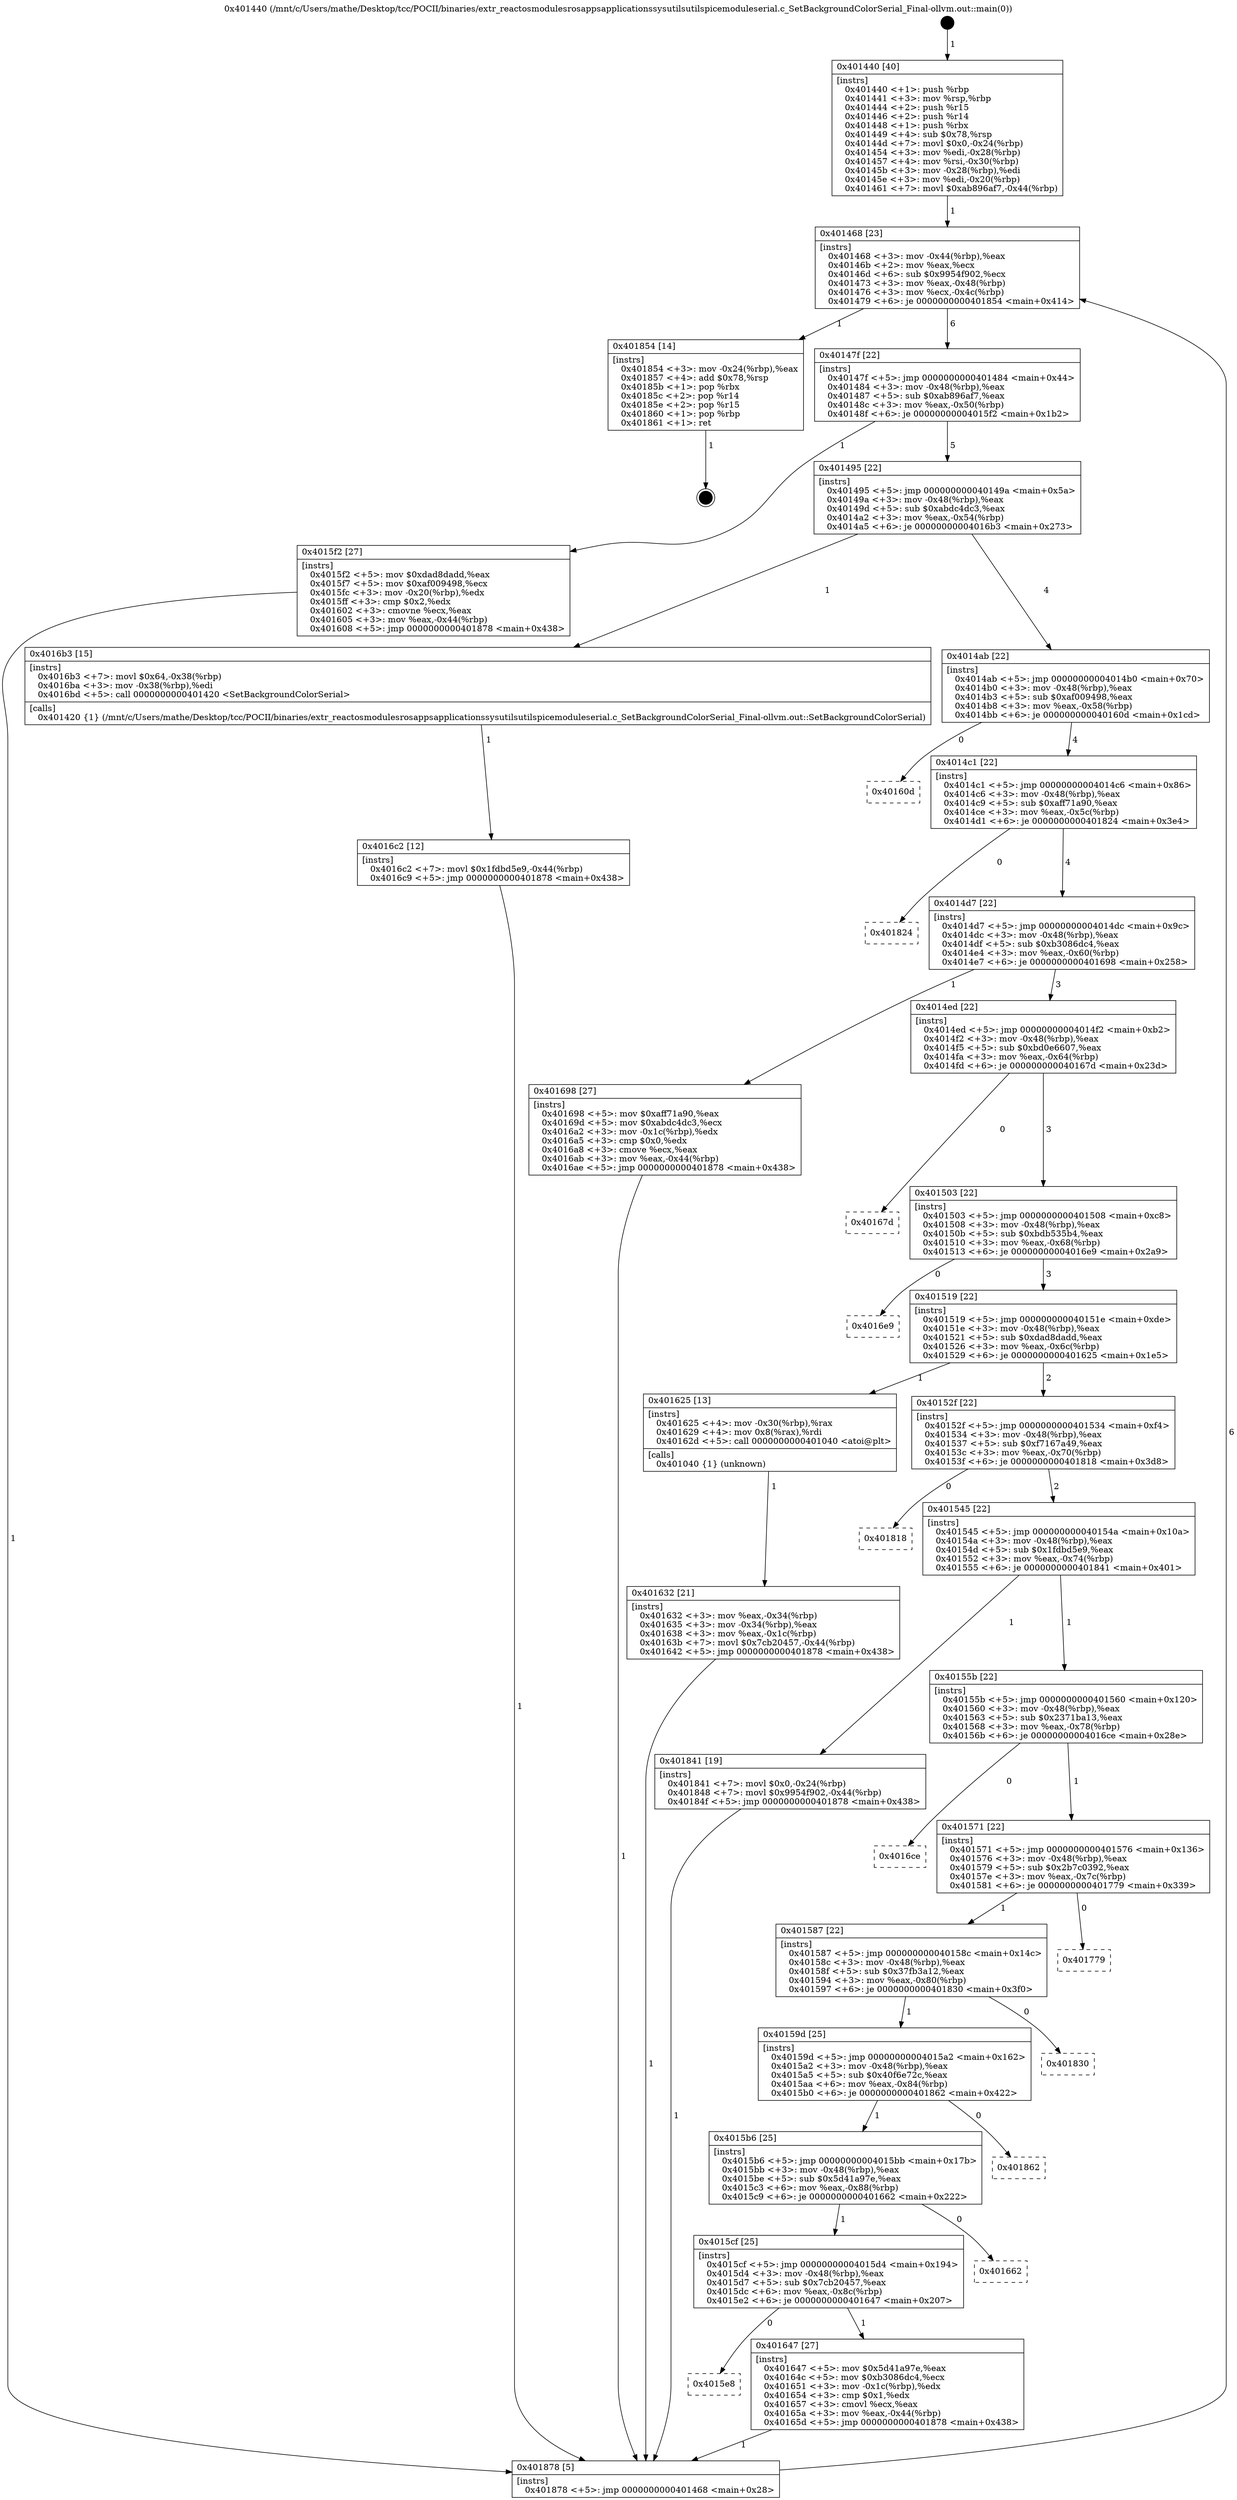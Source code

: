 digraph "0x401440" {
  label = "0x401440 (/mnt/c/Users/mathe/Desktop/tcc/POCII/binaries/extr_reactosmodulesrosappsapplicationssysutilsutilspicemoduleserial.c_SetBackgroundColorSerial_Final-ollvm.out::main(0))"
  labelloc = "t"
  node[shape=record]

  Entry [label="",width=0.3,height=0.3,shape=circle,fillcolor=black,style=filled]
  "0x401468" [label="{
     0x401468 [23]\l
     | [instrs]\l
     &nbsp;&nbsp;0x401468 \<+3\>: mov -0x44(%rbp),%eax\l
     &nbsp;&nbsp;0x40146b \<+2\>: mov %eax,%ecx\l
     &nbsp;&nbsp;0x40146d \<+6\>: sub $0x9954f902,%ecx\l
     &nbsp;&nbsp;0x401473 \<+3\>: mov %eax,-0x48(%rbp)\l
     &nbsp;&nbsp;0x401476 \<+3\>: mov %ecx,-0x4c(%rbp)\l
     &nbsp;&nbsp;0x401479 \<+6\>: je 0000000000401854 \<main+0x414\>\l
  }"]
  "0x401854" [label="{
     0x401854 [14]\l
     | [instrs]\l
     &nbsp;&nbsp;0x401854 \<+3\>: mov -0x24(%rbp),%eax\l
     &nbsp;&nbsp;0x401857 \<+4\>: add $0x78,%rsp\l
     &nbsp;&nbsp;0x40185b \<+1\>: pop %rbx\l
     &nbsp;&nbsp;0x40185c \<+2\>: pop %r14\l
     &nbsp;&nbsp;0x40185e \<+2\>: pop %r15\l
     &nbsp;&nbsp;0x401860 \<+1\>: pop %rbp\l
     &nbsp;&nbsp;0x401861 \<+1\>: ret\l
  }"]
  "0x40147f" [label="{
     0x40147f [22]\l
     | [instrs]\l
     &nbsp;&nbsp;0x40147f \<+5\>: jmp 0000000000401484 \<main+0x44\>\l
     &nbsp;&nbsp;0x401484 \<+3\>: mov -0x48(%rbp),%eax\l
     &nbsp;&nbsp;0x401487 \<+5\>: sub $0xab896af7,%eax\l
     &nbsp;&nbsp;0x40148c \<+3\>: mov %eax,-0x50(%rbp)\l
     &nbsp;&nbsp;0x40148f \<+6\>: je 00000000004015f2 \<main+0x1b2\>\l
  }"]
  Exit [label="",width=0.3,height=0.3,shape=circle,fillcolor=black,style=filled,peripheries=2]
  "0x4015f2" [label="{
     0x4015f2 [27]\l
     | [instrs]\l
     &nbsp;&nbsp;0x4015f2 \<+5\>: mov $0xdad8dadd,%eax\l
     &nbsp;&nbsp;0x4015f7 \<+5\>: mov $0xaf009498,%ecx\l
     &nbsp;&nbsp;0x4015fc \<+3\>: mov -0x20(%rbp),%edx\l
     &nbsp;&nbsp;0x4015ff \<+3\>: cmp $0x2,%edx\l
     &nbsp;&nbsp;0x401602 \<+3\>: cmovne %ecx,%eax\l
     &nbsp;&nbsp;0x401605 \<+3\>: mov %eax,-0x44(%rbp)\l
     &nbsp;&nbsp;0x401608 \<+5\>: jmp 0000000000401878 \<main+0x438\>\l
  }"]
  "0x401495" [label="{
     0x401495 [22]\l
     | [instrs]\l
     &nbsp;&nbsp;0x401495 \<+5\>: jmp 000000000040149a \<main+0x5a\>\l
     &nbsp;&nbsp;0x40149a \<+3\>: mov -0x48(%rbp),%eax\l
     &nbsp;&nbsp;0x40149d \<+5\>: sub $0xabdc4dc3,%eax\l
     &nbsp;&nbsp;0x4014a2 \<+3\>: mov %eax,-0x54(%rbp)\l
     &nbsp;&nbsp;0x4014a5 \<+6\>: je 00000000004016b3 \<main+0x273\>\l
  }"]
  "0x401878" [label="{
     0x401878 [5]\l
     | [instrs]\l
     &nbsp;&nbsp;0x401878 \<+5\>: jmp 0000000000401468 \<main+0x28\>\l
  }"]
  "0x401440" [label="{
     0x401440 [40]\l
     | [instrs]\l
     &nbsp;&nbsp;0x401440 \<+1\>: push %rbp\l
     &nbsp;&nbsp;0x401441 \<+3\>: mov %rsp,%rbp\l
     &nbsp;&nbsp;0x401444 \<+2\>: push %r15\l
     &nbsp;&nbsp;0x401446 \<+2\>: push %r14\l
     &nbsp;&nbsp;0x401448 \<+1\>: push %rbx\l
     &nbsp;&nbsp;0x401449 \<+4\>: sub $0x78,%rsp\l
     &nbsp;&nbsp;0x40144d \<+7\>: movl $0x0,-0x24(%rbp)\l
     &nbsp;&nbsp;0x401454 \<+3\>: mov %edi,-0x28(%rbp)\l
     &nbsp;&nbsp;0x401457 \<+4\>: mov %rsi,-0x30(%rbp)\l
     &nbsp;&nbsp;0x40145b \<+3\>: mov -0x28(%rbp),%edi\l
     &nbsp;&nbsp;0x40145e \<+3\>: mov %edi,-0x20(%rbp)\l
     &nbsp;&nbsp;0x401461 \<+7\>: movl $0xab896af7,-0x44(%rbp)\l
  }"]
  "0x4016c2" [label="{
     0x4016c2 [12]\l
     | [instrs]\l
     &nbsp;&nbsp;0x4016c2 \<+7\>: movl $0x1fdbd5e9,-0x44(%rbp)\l
     &nbsp;&nbsp;0x4016c9 \<+5\>: jmp 0000000000401878 \<main+0x438\>\l
  }"]
  "0x4016b3" [label="{
     0x4016b3 [15]\l
     | [instrs]\l
     &nbsp;&nbsp;0x4016b3 \<+7\>: movl $0x64,-0x38(%rbp)\l
     &nbsp;&nbsp;0x4016ba \<+3\>: mov -0x38(%rbp),%edi\l
     &nbsp;&nbsp;0x4016bd \<+5\>: call 0000000000401420 \<SetBackgroundColorSerial\>\l
     | [calls]\l
     &nbsp;&nbsp;0x401420 \{1\} (/mnt/c/Users/mathe/Desktop/tcc/POCII/binaries/extr_reactosmodulesrosappsapplicationssysutilsutilspicemoduleserial.c_SetBackgroundColorSerial_Final-ollvm.out::SetBackgroundColorSerial)\l
  }"]
  "0x4014ab" [label="{
     0x4014ab [22]\l
     | [instrs]\l
     &nbsp;&nbsp;0x4014ab \<+5\>: jmp 00000000004014b0 \<main+0x70\>\l
     &nbsp;&nbsp;0x4014b0 \<+3\>: mov -0x48(%rbp),%eax\l
     &nbsp;&nbsp;0x4014b3 \<+5\>: sub $0xaf009498,%eax\l
     &nbsp;&nbsp;0x4014b8 \<+3\>: mov %eax,-0x58(%rbp)\l
     &nbsp;&nbsp;0x4014bb \<+6\>: je 000000000040160d \<main+0x1cd\>\l
  }"]
  "0x4015e8" [label="{
     0x4015e8\l
  }", style=dashed]
  "0x40160d" [label="{
     0x40160d\l
  }", style=dashed]
  "0x4014c1" [label="{
     0x4014c1 [22]\l
     | [instrs]\l
     &nbsp;&nbsp;0x4014c1 \<+5\>: jmp 00000000004014c6 \<main+0x86\>\l
     &nbsp;&nbsp;0x4014c6 \<+3\>: mov -0x48(%rbp),%eax\l
     &nbsp;&nbsp;0x4014c9 \<+5\>: sub $0xaff71a90,%eax\l
     &nbsp;&nbsp;0x4014ce \<+3\>: mov %eax,-0x5c(%rbp)\l
     &nbsp;&nbsp;0x4014d1 \<+6\>: je 0000000000401824 \<main+0x3e4\>\l
  }"]
  "0x401647" [label="{
     0x401647 [27]\l
     | [instrs]\l
     &nbsp;&nbsp;0x401647 \<+5\>: mov $0x5d41a97e,%eax\l
     &nbsp;&nbsp;0x40164c \<+5\>: mov $0xb3086dc4,%ecx\l
     &nbsp;&nbsp;0x401651 \<+3\>: mov -0x1c(%rbp),%edx\l
     &nbsp;&nbsp;0x401654 \<+3\>: cmp $0x1,%edx\l
     &nbsp;&nbsp;0x401657 \<+3\>: cmovl %ecx,%eax\l
     &nbsp;&nbsp;0x40165a \<+3\>: mov %eax,-0x44(%rbp)\l
     &nbsp;&nbsp;0x40165d \<+5\>: jmp 0000000000401878 \<main+0x438\>\l
  }"]
  "0x401824" [label="{
     0x401824\l
  }", style=dashed]
  "0x4014d7" [label="{
     0x4014d7 [22]\l
     | [instrs]\l
     &nbsp;&nbsp;0x4014d7 \<+5\>: jmp 00000000004014dc \<main+0x9c\>\l
     &nbsp;&nbsp;0x4014dc \<+3\>: mov -0x48(%rbp),%eax\l
     &nbsp;&nbsp;0x4014df \<+5\>: sub $0xb3086dc4,%eax\l
     &nbsp;&nbsp;0x4014e4 \<+3\>: mov %eax,-0x60(%rbp)\l
     &nbsp;&nbsp;0x4014e7 \<+6\>: je 0000000000401698 \<main+0x258\>\l
  }"]
  "0x4015cf" [label="{
     0x4015cf [25]\l
     | [instrs]\l
     &nbsp;&nbsp;0x4015cf \<+5\>: jmp 00000000004015d4 \<main+0x194\>\l
     &nbsp;&nbsp;0x4015d4 \<+3\>: mov -0x48(%rbp),%eax\l
     &nbsp;&nbsp;0x4015d7 \<+5\>: sub $0x7cb20457,%eax\l
     &nbsp;&nbsp;0x4015dc \<+6\>: mov %eax,-0x8c(%rbp)\l
     &nbsp;&nbsp;0x4015e2 \<+6\>: je 0000000000401647 \<main+0x207\>\l
  }"]
  "0x401698" [label="{
     0x401698 [27]\l
     | [instrs]\l
     &nbsp;&nbsp;0x401698 \<+5\>: mov $0xaff71a90,%eax\l
     &nbsp;&nbsp;0x40169d \<+5\>: mov $0xabdc4dc3,%ecx\l
     &nbsp;&nbsp;0x4016a2 \<+3\>: mov -0x1c(%rbp),%edx\l
     &nbsp;&nbsp;0x4016a5 \<+3\>: cmp $0x0,%edx\l
     &nbsp;&nbsp;0x4016a8 \<+3\>: cmove %ecx,%eax\l
     &nbsp;&nbsp;0x4016ab \<+3\>: mov %eax,-0x44(%rbp)\l
     &nbsp;&nbsp;0x4016ae \<+5\>: jmp 0000000000401878 \<main+0x438\>\l
  }"]
  "0x4014ed" [label="{
     0x4014ed [22]\l
     | [instrs]\l
     &nbsp;&nbsp;0x4014ed \<+5\>: jmp 00000000004014f2 \<main+0xb2\>\l
     &nbsp;&nbsp;0x4014f2 \<+3\>: mov -0x48(%rbp),%eax\l
     &nbsp;&nbsp;0x4014f5 \<+5\>: sub $0xbd0e6607,%eax\l
     &nbsp;&nbsp;0x4014fa \<+3\>: mov %eax,-0x64(%rbp)\l
     &nbsp;&nbsp;0x4014fd \<+6\>: je 000000000040167d \<main+0x23d\>\l
  }"]
  "0x401662" [label="{
     0x401662\l
  }", style=dashed]
  "0x40167d" [label="{
     0x40167d\l
  }", style=dashed]
  "0x401503" [label="{
     0x401503 [22]\l
     | [instrs]\l
     &nbsp;&nbsp;0x401503 \<+5\>: jmp 0000000000401508 \<main+0xc8\>\l
     &nbsp;&nbsp;0x401508 \<+3\>: mov -0x48(%rbp),%eax\l
     &nbsp;&nbsp;0x40150b \<+5\>: sub $0xbdb535b4,%eax\l
     &nbsp;&nbsp;0x401510 \<+3\>: mov %eax,-0x68(%rbp)\l
     &nbsp;&nbsp;0x401513 \<+6\>: je 00000000004016e9 \<main+0x2a9\>\l
  }"]
  "0x4015b6" [label="{
     0x4015b6 [25]\l
     | [instrs]\l
     &nbsp;&nbsp;0x4015b6 \<+5\>: jmp 00000000004015bb \<main+0x17b\>\l
     &nbsp;&nbsp;0x4015bb \<+3\>: mov -0x48(%rbp),%eax\l
     &nbsp;&nbsp;0x4015be \<+5\>: sub $0x5d41a97e,%eax\l
     &nbsp;&nbsp;0x4015c3 \<+6\>: mov %eax,-0x88(%rbp)\l
     &nbsp;&nbsp;0x4015c9 \<+6\>: je 0000000000401662 \<main+0x222\>\l
  }"]
  "0x4016e9" [label="{
     0x4016e9\l
  }", style=dashed]
  "0x401519" [label="{
     0x401519 [22]\l
     | [instrs]\l
     &nbsp;&nbsp;0x401519 \<+5\>: jmp 000000000040151e \<main+0xde\>\l
     &nbsp;&nbsp;0x40151e \<+3\>: mov -0x48(%rbp),%eax\l
     &nbsp;&nbsp;0x401521 \<+5\>: sub $0xdad8dadd,%eax\l
     &nbsp;&nbsp;0x401526 \<+3\>: mov %eax,-0x6c(%rbp)\l
     &nbsp;&nbsp;0x401529 \<+6\>: je 0000000000401625 \<main+0x1e5\>\l
  }"]
  "0x401862" [label="{
     0x401862\l
  }", style=dashed]
  "0x401625" [label="{
     0x401625 [13]\l
     | [instrs]\l
     &nbsp;&nbsp;0x401625 \<+4\>: mov -0x30(%rbp),%rax\l
     &nbsp;&nbsp;0x401629 \<+4\>: mov 0x8(%rax),%rdi\l
     &nbsp;&nbsp;0x40162d \<+5\>: call 0000000000401040 \<atoi@plt\>\l
     | [calls]\l
     &nbsp;&nbsp;0x401040 \{1\} (unknown)\l
  }"]
  "0x40152f" [label="{
     0x40152f [22]\l
     | [instrs]\l
     &nbsp;&nbsp;0x40152f \<+5\>: jmp 0000000000401534 \<main+0xf4\>\l
     &nbsp;&nbsp;0x401534 \<+3\>: mov -0x48(%rbp),%eax\l
     &nbsp;&nbsp;0x401537 \<+5\>: sub $0xf7167a49,%eax\l
     &nbsp;&nbsp;0x40153c \<+3\>: mov %eax,-0x70(%rbp)\l
     &nbsp;&nbsp;0x40153f \<+6\>: je 0000000000401818 \<main+0x3d8\>\l
  }"]
  "0x401632" [label="{
     0x401632 [21]\l
     | [instrs]\l
     &nbsp;&nbsp;0x401632 \<+3\>: mov %eax,-0x34(%rbp)\l
     &nbsp;&nbsp;0x401635 \<+3\>: mov -0x34(%rbp),%eax\l
     &nbsp;&nbsp;0x401638 \<+3\>: mov %eax,-0x1c(%rbp)\l
     &nbsp;&nbsp;0x40163b \<+7\>: movl $0x7cb20457,-0x44(%rbp)\l
     &nbsp;&nbsp;0x401642 \<+5\>: jmp 0000000000401878 \<main+0x438\>\l
  }"]
  "0x40159d" [label="{
     0x40159d [25]\l
     | [instrs]\l
     &nbsp;&nbsp;0x40159d \<+5\>: jmp 00000000004015a2 \<main+0x162\>\l
     &nbsp;&nbsp;0x4015a2 \<+3\>: mov -0x48(%rbp),%eax\l
     &nbsp;&nbsp;0x4015a5 \<+5\>: sub $0x40f6e72c,%eax\l
     &nbsp;&nbsp;0x4015aa \<+6\>: mov %eax,-0x84(%rbp)\l
     &nbsp;&nbsp;0x4015b0 \<+6\>: je 0000000000401862 \<main+0x422\>\l
  }"]
  "0x401818" [label="{
     0x401818\l
  }", style=dashed]
  "0x401545" [label="{
     0x401545 [22]\l
     | [instrs]\l
     &nbsp;&nbsp;0x401545 \<+5\>: jmp 000000000040154a \<main+0x10a\>\l
     &nbsp;&nbsp;0x40154a \<+3\>: mov -0x48(%rbp),%eax\l
     &nbsp;&nbsp;0x40154d \<+5\>: sub $0x1fdbd5e9,%eax\l
     &nbsp;&nbsp;0x401552 \<+3\>: mov %eax,-0x74(%rbp)\l
     &nbsp;&nbsp;0x401555 \<+6\>: je 0000000000401841 \<main+0x401\>\l
  }"]
  "0x401830" [label="{
     0x401830\l
  }", style=dashed]
  "0x401841" [label="{
     0x401841 [19]\l
     | [instrs]\l
     &nbsp;&nbsp;0x401841 \<+7\>: movl $0x0,-0x24(%rbp)\l
     &nbsp;&nbsp;0x401848 \<+7\>: movl $0x9954f902,-0x44(%rbp)\l
     &nbsp;&nbsp;0x40184f \<+5\>: jmp 0000000000401878 \<main+0x438\>\l
  }"]
  "0x40155b" [label="{
     0x40155b [22]\l
     | [instrs]\l
     &nbsp;&nbsp;0x40155b \<+5\>: jmp 0000000000401560 \<main+0x120\>\l
     &nbsp;&nbsp;0x401560 \<+3\>: mov -0x48(%rbp),%eax\l
     &nbsp;&nbsp;0x401563 \<+5\>: sub $0x2371ba13,%eax\l
     &nbsp;&nbsp;0x401568 \<+3\>: mov %eax,-0x78(%rbp)\l
     &nbsp;&nbsp;0x40156b \<+6\>: je 00000000004016ce \<main+0x28e\>\l
  }"]
  "0x401587" [label="{
     0x401587 [22]\l
     | [instrs]\l
     &nbsp;&nbsp;0x401587 \<+5\>: jmp 000000000040158c \<main+0x14c\>\l
     &nbsp;&nbsp;0x40158c \<+3\>: mov -0x48(%rbp),%eax\l
     &nbsp;&nbsp;0x40158f \<+5\>: sub $0x37fb3a12,%eax\l
     &nbsp;&nbsp;0x401594 \<+3\>: mov %eax,-0x80(%rbp)\l
     &nbsp;&nbsp;0x401597 \<+6\>: je 0000000000401830 \<main+0x3f0\>\l
  }"]
  "0x4016ce" [label="{
     0x4016ce\l
  }", style=dashed]
  "0x401571" [label="{
     0x401571 [22]\l
     | [instrs]\l
     &nbsp;&nbsp;0x401571 \<+5\>: jmp 0000000000401576 \<main+0x136\>\l
     &nbsp;&nbsp;0x401576 \<+3\>: mov -0x48(%rbp),%eax\l
     &nbsp;&nbsp;0x401579 \<+5\>: sub $0x2b7c0392,%eax\l
     &nbsp;&nbsp;0x40157e \<+3\>: mov %eax,-0x7c(%rbp)\l
     &nbsp;&nbsp;0x401581 \<+6\>: je 0000000000401779 \<main+0x339\>\l
  }"]
  "0x401779" [label="{
     0x401779\l
  }", style=dashed]
  Entry -> "0x401440" [label=" 1"]
  "0x401468" -> "0x401854" [label=" 1"]
  "0x401468" -> "0x40147f" [label=" 6"]
  "0x401854" -> Exit [label=" 1"]
  "0x40147f" -> "0x4015f2" [label=" 1"]
  "0x40147f" -> "0x401495" [label=" 5"]
  "0x4015f2" -> "0x401878" [label=" 1"]
  "0x401440" -> "0x401468" [label=" 1"]
  "0x401878" -> "0x401468" [label=" 6"]
  "0x401841" -> "0x401878" [label=" 1"]
  "0x401495" -> "0x4016b3" [label=" 1"]
  "0x401495" -> "0x4014ab" [label=" 4"]
  "0x4016c2" -> "0x401878" [label=" 1"]
  "0x4014ab" -> "0x40160d" [label=" 0"]
  "0x4014ab" -> "0x4014c1" [label=" 4"]
  "0x4016b3" -> "0x4016c2" [label=" 1"]
  "0x4014c1" -> "0x401824" [label=" 0"]
  "0x4014c1" -> "0x4014d7" [label=" 4"]
  "0x401698" -> "0x401878" [label=" 1"]
  "0x4014d7" -> "0x401698" [label=" 1"]
  "0x4014d7" -> "0x4014ed" [label=" 3"]
  "0x4015cf" -> "0x4015e8" [label=" 0"]
  "0x4014ed" -> "0x40167d" [label=" 0"]
  "0x4014ed" -> "0x401503" [label=" 3"]
  "0x4015cf" -> "0x401647" [label=" 1"]
  "0x401503" -> "0x4016e9" [label=" 0"]
  "0x401503" -> "0x401519" [label=" 3"]
  "0x4015b6" -> "0x4015cf" [label=" 1"]
  "0x401519" -> "0x401625" [label=" 1"]
  "0x401519" -> "0x40152f" [label=" 2"]
  "0x401625" -> "0x401632" [label=" 1"]
  "0x401632" -> "0x401878" [label=" 1"]
  "0x4015b6" -> "0x401662" [label=" 0"]
  "0x40152f" -> "0x401818" [label=" 0"]
  "0x40152f" -> "0x401545" [label=" 2"]
  "0x40159d" -> "0x4015b6" [label=" 1"]
  "0x401545" -> "0x401841" [label=" 1"]
  "0x401545" -> "0x40155b" [label=" 1"]
  "0x40159d" -> "0x401862" [label=" 0"]
  "0x40155b" -> "0x4016ce" [label=" 0"]
  "0x40155b" -> "0x401571" [label=" 1"]
  "0x401587" -> "0x40159d" [label=" 1"]
  "0x401571" -> "0x401779" [label=" 0"]
  "0x401571" -> "0x401587" [label=" 1"]
  "0x401647" -> "0x401878" [label=" 1"]
  "0x401587" -> "0x401830" [label=" 0"]
}

